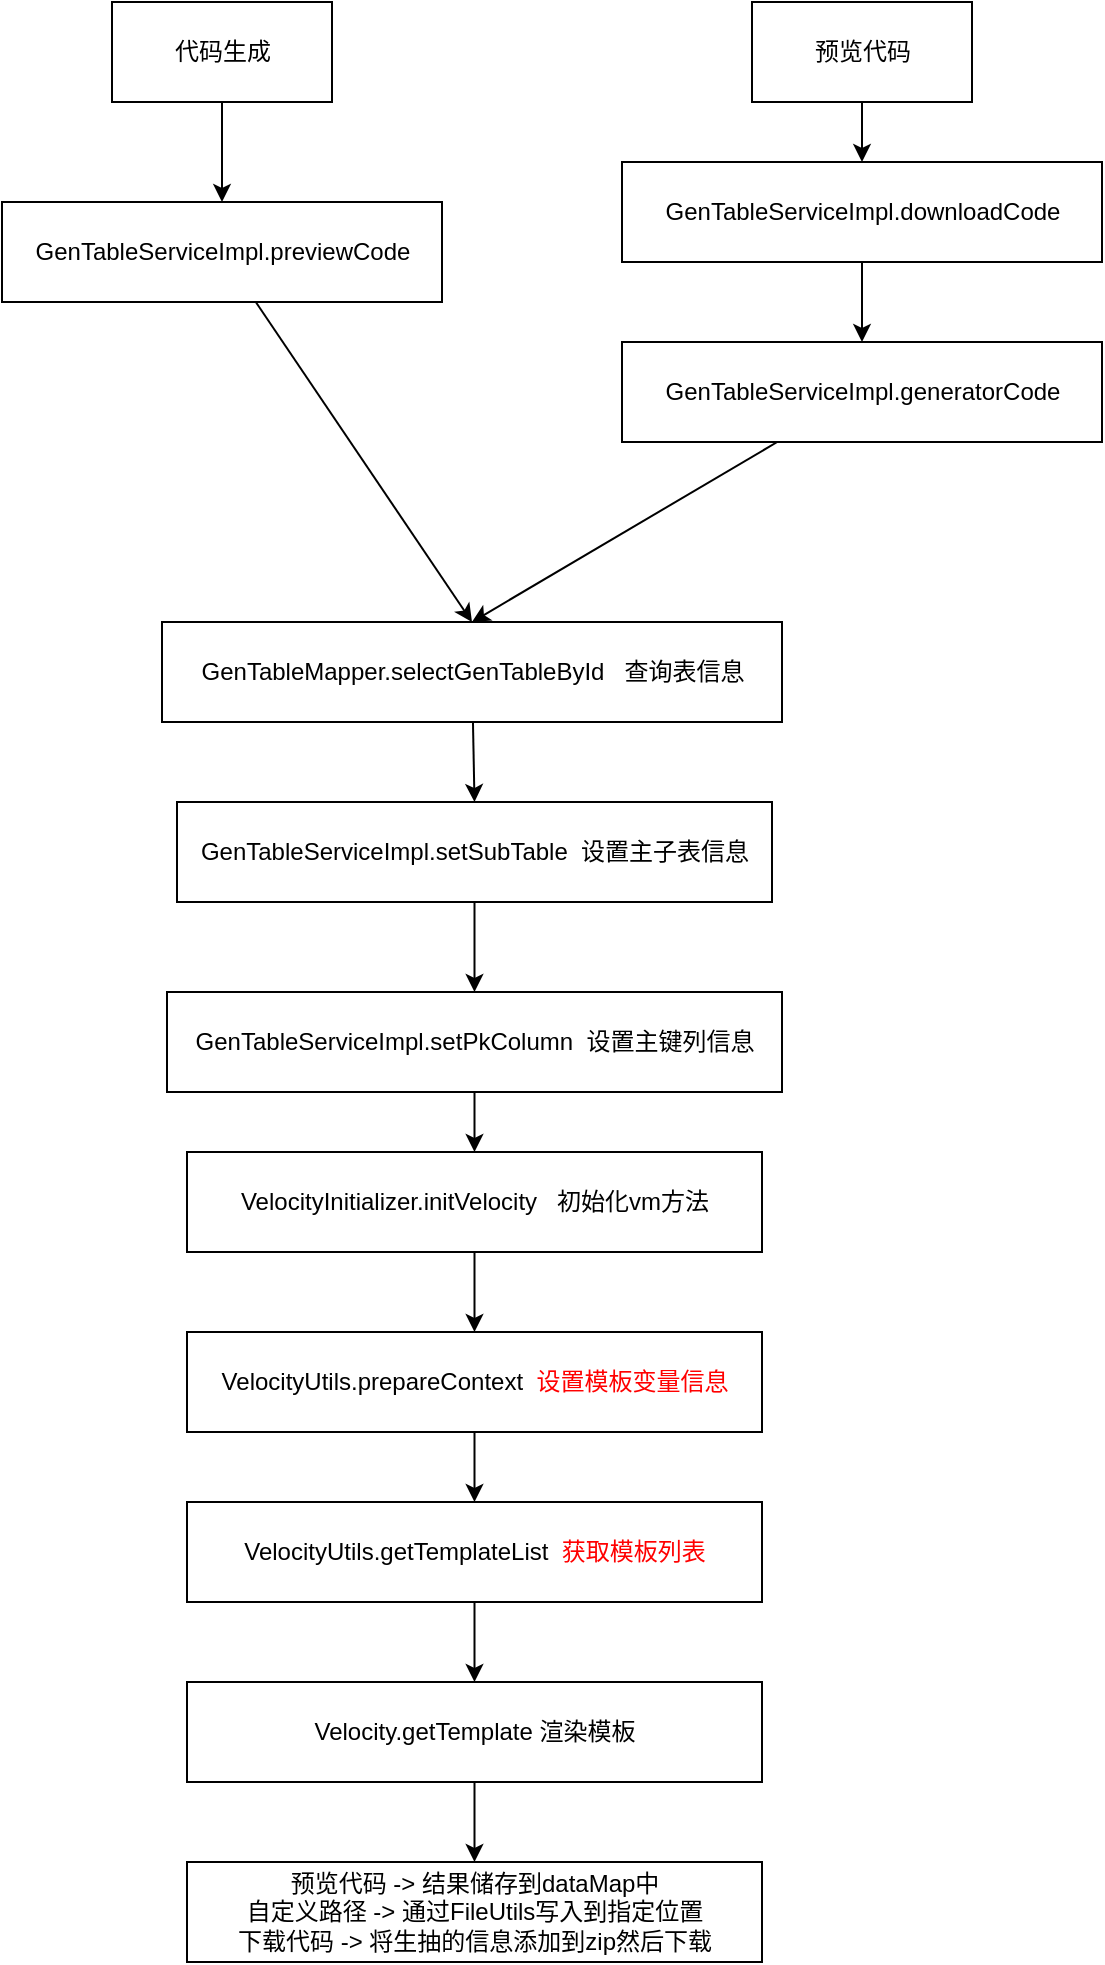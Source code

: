 <mxfile>
    <diagram id="xy79Wy17eWdTJqY27ViR" name="第 1 页">
        <mxGraphModel dx="892" dy="563" grid="1" gridSize="10" guides="1" tooltips="1" connect="1" arrows="1" fold="1" page="1" pageScale="1" pageWidth="827" pageHeight="1169" math="0" shadow="0">
            <root>
                <mxCell id="0"/>
                <mxCell id="1" parent="0"/>
                <mxCell id="7" value="" style="edgeStyle=none;html=1;" edge="1" parent="1" source="2" target="6">
                    <mxGeometry relative="1" as="geometry"/>
                </mxCell>
                <mxCell id="2" value="代码生成" style="html=1;" vertex="1" parent="1">
                    <mxGeometry x="205" y="20" width="110" height="50" as="geometry"/>
                </mxCell>
                <mxCell id="9" value="" style="edgeStyle=none;html=1;" edge="1" parent="1" source="3" target="8">
                    <mxGeometry relative="1" as="geometry"/>
                </mxCell>
                <mxCell id="3" value="预览代码" style="html=1;" vertex="1" parent="1">
                    <mxGeometry x="525" y="20" width="110" height="50" as="geometry"/>
                </mxCell>
                <mxCell id="13" value="" style="edgeStyle=none;html=1;entryX=0.5;entryY=0;entryDx=0;entryDy=0;" edge="1" parent="1" source="6" target="12">
                    <mxGeometry relative="1" as="geometry"/>
                </mxCell>
                <mxCell id="6" value="GenTableServiceImpl.previewCode" style="html=1;" vertex="1" parent="1">
                    <mxGeometry x="150" y="120" width="220" height="50" as="geometry"/>
                </mxCell>
                <mxCell id="11" value="" style="edgeStyle=none;html=1;" edge="1" parent="1" source="8" target="10">
                    <mxGeometry relative="1" as="geometry"/>
                </mxCell>
                <mxCell id="8" value="GenTableServiceImpl.downloadCode" style="html=1;" vertex="1" parent="1">
                    <mxGeometry x="460" y="100" width="240" height="50" as="geometry"/>
                </mxCell>
                <mxCell id="14" style="edgeStyle=none;html=1;entryX=0.5;entryY=0;entryDx=0;entryDy=0;" edge="1" parent="1" source="10" target="12">
                    <mxGeometry relative="1" as="geometry"/>
                </mxCell>
                <mxCell id="10" value="GenTableServiceImpl.generatorCode" style="html=1;" vertex="1" parent="1">
                    <mxGeometry x="460" y="190" width="240" height="50" as="geometry"/>
                </mxCell>
                <mxCell id="16" style="edgeStyle=none;html=1;entryX=0.5;entryY=0;entryDx=0;entryDy=0;" edge="1" parent="1" source="12" target="17">
                    <mxGeometry relative="1" as="geometry">
                        <mxPoint x="360" y="580" as="targetPoint"/>
                    </mxGeometry>
                </mxCell>
                <mxCell id="12" value="GenTableMapper.selectGenTableById&amp;nbsp; &amp;nbsp;查询表信息" style="html=1;" vertex="1" parent="1">
                    <mxGeometry x="230" y="330" width="310" height="50" as="geometry"/>
                </mxCell>
                <mxCell id="19" value="" style="edgeStyle=none;html=1;" edge="1" parent="1" source="17" target="18">
                    <mxGeometry relative="1" as="geometry"/>
                </mxCell>
                <mxCell id="17" value="GenTableServiceImpl.setSubTable&amp;nbsp; 设置主子表信息" style="html=1;" vertex="1" parent="1">
                    <mxGeometry x="237.5" y="420" width="297.5" height="50" as="geometry"/>
                </mxCell>
                <mxCell id="21" value="" style="edgeStyle=none;html=1;" edge="1" parent="1" source="18" target="20">
                    <mxGeometry relative="1" as="geometry"/>
                </mxCell>
                <mxCell id="18" value="GenTableServiceImpl.setPkColumn&amp;nbsp; 设置主键列信息" style="html=1;" vertex="1" parent="1">
                    <mxGeometry x="232.5" y="515" width="307.5" height="50" as="geometry"/>
                </mxCell>
                <mxCell id="23" value="" style="edgeStyle=none;html=1;" edge="1" parent="1" source="20" target="22">
                    <mxGeometry relative="1" as="geometry"/>
                </mxCell>
                <mxCell id="20" value="VelocityInitializer.initVelocity&amp;nbsp; &amp;nbsp;初始化vm方法" style="html=1;" vertex="1" parent="1">
                    <mxGeometry x="242.5" y="595" width="287.5" height="50" as="geometry"/>
                </mxCell>
                <mxCell id="25" value="" style="edgeStyle=none;html=1;" edge="1" parent="1" source="22" target="24">
                    <mxGeometry relative="1" as="geometry"/>
                </mxCell>
                <mxCell id="22" value="VelocityUtils.prepareContext&amp;nbsp; &lt;font color=&quot;#ff0000&quot;&gt;设置模板变量信息&lt;/font&gt;" style="html=1;" vertex="1" parent="1">
                    <mxGeometry x="242.5" y="685" width="287.5" height="50" as="geometry"/>
                </mxCell>
                <mxCell id="27" value="" style="edgeStyle=none;html=1;" edge="1" parent="1" source="24" target="26">
                    <mxGeometry relative="1" as="geometry"/>
                </mxCell>
                <mxCell id="24" value="VelocityUtils.getTemplateList&amp;nbsp; &lt;font color=&quot;#ff0000&quot;&gt;获取模板列表&lt;/font&gt;" style="html=1;" vertex="1" parent="1">
                    <mxGeometry x="242.5" y="770" width="287.5" height="50" as="geometry"/>
                </mxCell>
                <mxCell id="30" value="" style="edgeStyle=none;html=1;" edge="1" parent="1" source="26" target="29">
                    <mxGeometry relative="1" as="geometry"/>
                </mxCell>
                <mxCell id="26" value="Velocity.getTemplate 渲染模板" style="html=1;" vertex="1" parent="1">
                    <mxGeometry x="242.5" y="860" width="287.5" height="50" as="geometry"/>
                </mxCell>
                <mxCell id="29" value="预览代码 -&amp;gt; 结果储存到dataMap中&lt;br&gt;自定义路径 -&amp;gt; 通过FileUtils写入到指定位置&lt;br&gt;下载代码 -&amp;gt; 将生抽的信息添加到zip然后下载" style="html=1;" vertex="1" parent="1">
                    <mxGeometry x="242.5" y="950" width="287.5" height="50" as="geometry"/>
                </mxCell>
            </root>
        </mxGraphModel>
    </diagram>
</mxfile>